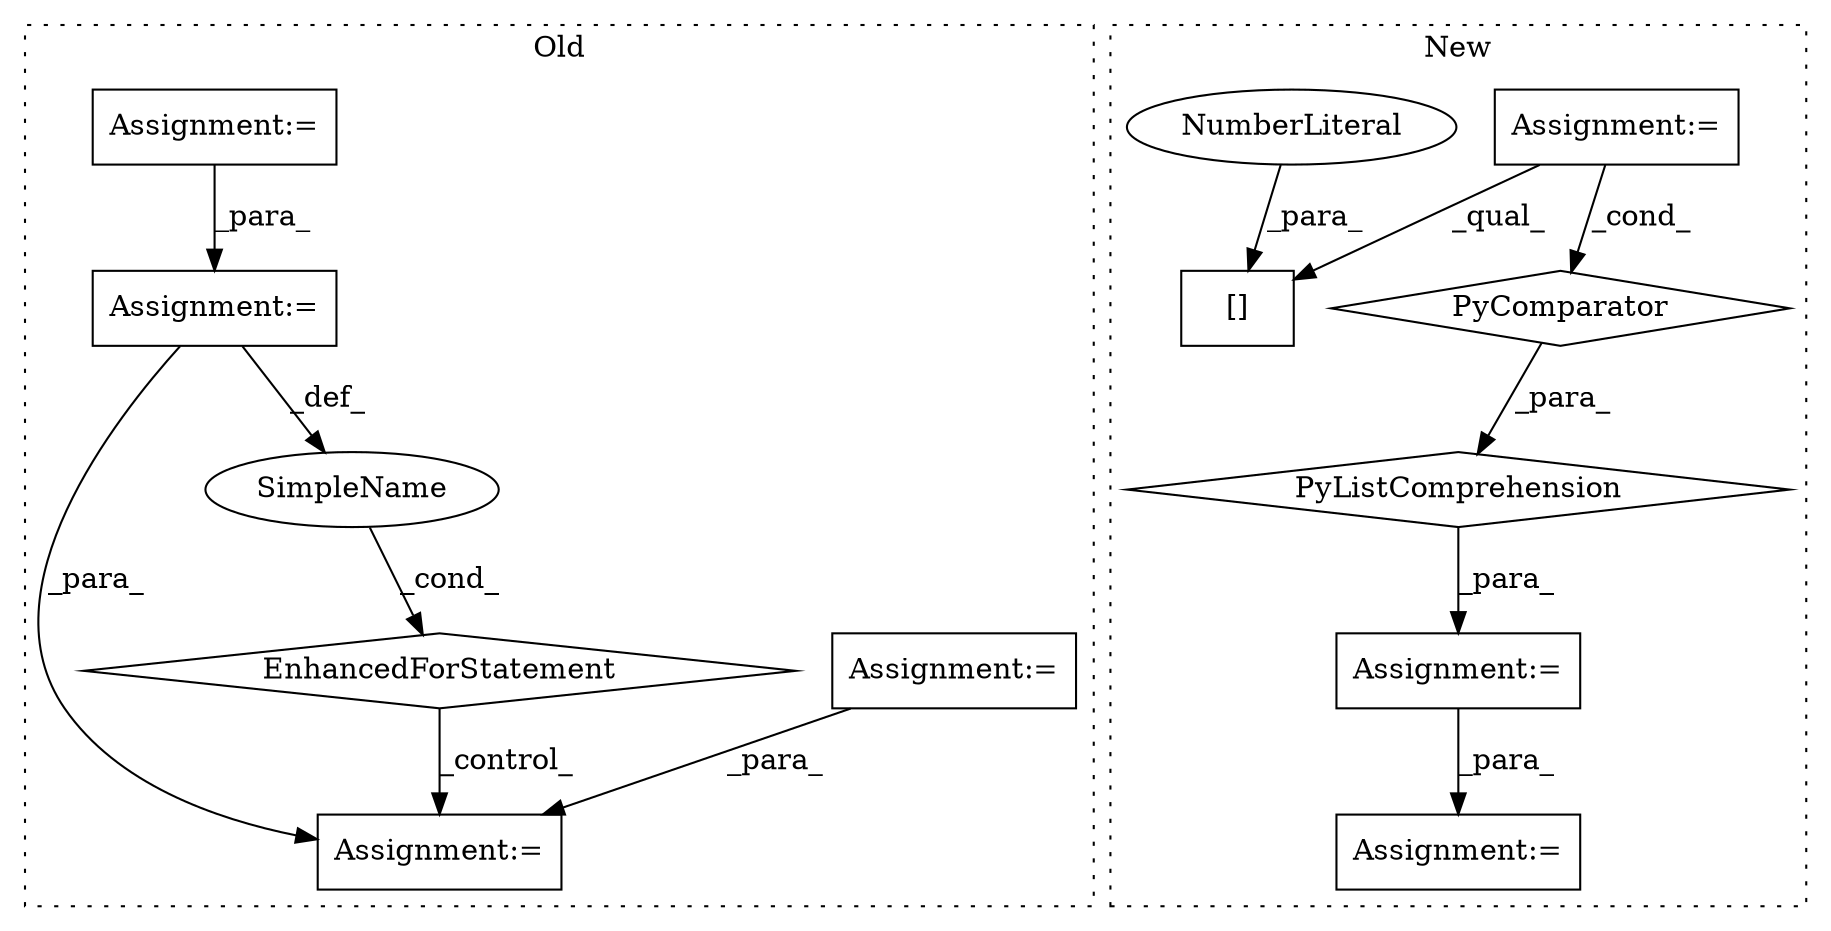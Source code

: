digraph G {
subgraph cluster0 {
1 [label="EnhancedForStatement" a="70" s="507,578" l="53,2" shape="diamond"];
5 [label="Assignment:=" a="7" s="507,578" l="53,2" shape="box"];
7 [label="Assignment:=" a="7" s="751" l="1" shape="box"];
8 [label="SimpleName" a="42" s="564" l="1" shape="ellipse"];
9 [label="Assignment:=" a="7" s="445" l="1" shape="box"];
10 [label="Assignment:=" a="7" s="312" l="1" shape="box"];
label = "Old";
style="dotted";
}
subgraph cluster1 {
2 [label="PyListComprehension" a="109" s="228" l="99" shape="diamond"];
3 [label="PyComparator" a="113" s="296" l="23" shape="diamond"];
4 [label="Assignment:=" a="7" s="296" l="23" shape="box"];
6 [label="Assignment:=" a="7" s="719" l="1" shape="box"];
11 [label="Assignment:=" a="7" s="667" l="1" shape="box"];
12 [label="[]" a="2" s="228,237" l="8,1" shape="box"];
13 [label="NumberLiteral" a="34" s="236" l="1" shape="ellipse"];
label = "New";
style="dotted";
}
1 -> 7 [label="_control_"];
2 -> 11 [label="_para_"];
3 -> 2 [label="_para_"];
4 -> 12 [label="_qual_"];
4 -> 3 [label="_cond_"];
5 -> 7 [label="_para_"];
5 -> 8 [label="_def_"];
8 -> 1 [label="_cond_"];
9 -> 7 [label="_para_"];
10 -> 5 [label="_para_"];
11 -> 6 [label="_para_"];
13 -> 12 [label="_para_"];
}